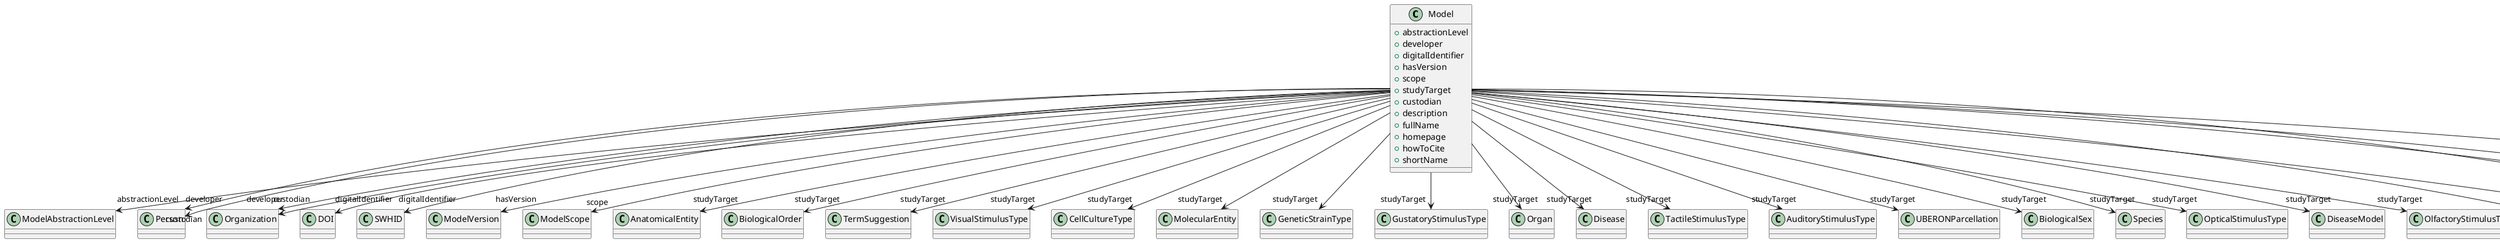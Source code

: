 @startuml
class Model {
+abstractionLevel
+developer
+digitalIdentifier
+hasVersion
+scope
+studyTarget
+custodian
+description
+fullName
+homepage
+howToCite
+shortName

}
Model -d-> "abstractionLevel" ModelAbstractionLevel
Model -d-> "developer" Person
Model -d-> "developer" Organization
Model -d-> "digitalIdentifier" DOI
Model -d-> "digitalIdentifier" SWHID
Model -d-> "hasVersion" ModelVersion
Model -d-> "scope" ModelScope
Model -d-> "studyTarget" AnatomicalEntity
Model -d-> "studyTarget" BiologicalOrder
Model -d-> "studyTarget" TermSuggestion
Model -d-> "studyTarget" VisualStimulusType
Model -d-> "studyTarget" CellCultureType
Model -d-> "studyTarget" MolecularEntity
Model -d-> "studyTarget" GeneticStrainType
Model -d-> "studyTarget" GustatoryStimulusType
Model -d-> "studyTarget" Organ
Model -d-> "studyTarget" Disease
Model -d-> "studyTarget" TactileStimulusType
Model -d-> "studyTarget" AuditoryStimulusType
Model -d-> "studyTarget" UBERONParcellation
Model -d-> "studyTarget" BiologicalSex
Model -d-> "studyTarget" Species
Model -d-> "studyTarget" OpticalStimulusType
Model -d-> "studyTarget" DiseaseModel
Model -d-> "studyTarget" OlfactoryStimulusType
Model -d-> "studyTarget" Handedness
Model -d-> "studyTarget" ElectricalStimulusType
Model -d-> "studyTarget" CellType
Model -d-> "studyTarget" BreedingType
Model -d-> "studyTarget" SubcellularEntity
Model -d-> "custodian" Person
Model -d-> "custodian" Organization
Model -d-> "homepage" URL

@enduml